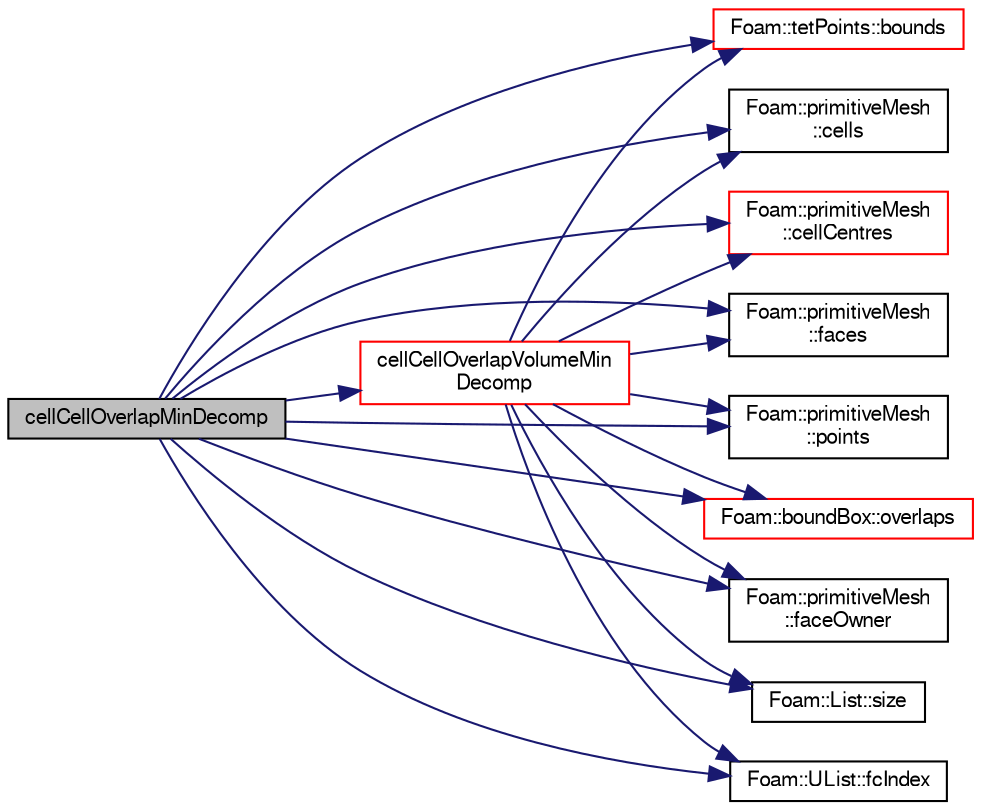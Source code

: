 digraph "cellCellOverlapMinDecomp"
{
  bgcolor="transparent";
  edge [fontname="FreeSans",fontsize="10",labelfontname="FreeSans",labelfontsize="10"];
  node [fontname="FreeSans",fontsize="10",shape=record];
  rankdir="LR";
  Node271 [label="cellCellOverlapMinDecomp",height=0.2,width=0.4,color="black", fillcolor="grey75", style="filled", fontcolor="black"];
  Node271 -> Node272 [color="midnightblue",fontsize="10",style="solid",fontname="FreeSans"];
  Node272 [label="Foam::tetPoints::bounds",height=0.2,width=0.4,color="red",URL="$a27582.html#a4c997257ae2c5bbccabf1868b704996d",tooltip="Calculate the bounding box. "];
  Node271 -> Node279 [color="midnightblue",fontsize="10",style="solid",fontname="FreeSans"];
  Node279 [label="cellCellOverlapVolumeMin\lDecomp",height=0.2,width=0.4,color="red",URL="$a25482.html#a24b9e4efb85a09262259b15b153775b6",tooltip="Calculates the overlap volume. "];
  Node279 -> Node280 [color="midnightblue",fontsize="10",style="solid",fontname="FreeSans"];
  Node280 [label="Foam::primitiveMesh\l::cells",height=0.2,width=0.4,color="black",URL="$a27530.html#af19bf800d725a623c7b1d0101d65e7d3"];
  Node279 -> Node281 [color="midnightblue",fontsize="10",style="solid",fontname="FreeSans"];
  Node281 [label="Foam::primitiveMesh\l::cellCentres",height=0.2,width=0.4,color="red",URL="$a27530.html#a7300aee2989c6ec70e39436816461902"];
  Node279 -> Node330 [color="midnightblue",fontsize="10",style="solid",fontname="FreeSans"];
  Node330 [label="Foam::primitiveMesh\l::faces",height=0.2,width=0.4,color="black",URL="$a27530.html#a3669b3b29537f3a55bbd2ffa8c749f41",tooltip="Return faces. "];
  Node279 -> Node336 [color="midnightblue",fontsize="10",style="solid",fontname="FreeSans"];
  Node336 [label="Foam::primitiveMesh\l::points",height=0.2,width=0.4,color="black",URL="$a27530.html#ad0e408ab3f867b58e419eb1cd8c2dbb6",tooltip="Return mesh points. "];
  Node279 -> Node342 [color="midnightblue",fontsize="10",style="solid",fontname="FreeSans"];
  Node342 [label="Foam::boundBox::overlaps",height=0.2,width=0.4,color="red",URL="$a27102.html#a6caa823feb3f4b40eddaa16c88a35f7c",tooltip="Overlaps/touches boundingBox? "];
  Node279 -> Node340 [color="midnightblue",fontsize="10",style="solid",fontname="FreeSans"];
  Node340 [label="Foam::primitiveMesh\l::faceOwner",height=0.2,width=0.4,color="black",URL="$a27530.html#a95a88187f795e30779aa3bac679d9bfc",tooltip="Face face-owner addresing. "];
  Node279 -> Node334 [color="midnightblue",fontsize="10",style="solid",fontname="FreeSans"];
  Node334 [label="Foam::List::size",height=0.2,width=0.4,color="black",URL="$a25694.html#a8a5f6fa29bd4b500caf186f60245b384",tooltip="Override size to be inconsistent with allocated storage. "];
  Node279 -> Node346 [color="midnightblue",fontsize="10",style="solid",fontname="FreeSans"];
  Node346 [label="Foam::UList::fcIndex",height=0.2,width=0.4,color="black",URL="$a25698.html#a512534dbc231b74b95ff84902c1b2087",tooltip="Return the forward circular index, i.e. the next index. "];
  Node279 -> Node272 [color="midnightblue",fontsize="10",style="solid",fontname="FreeSans"];
  Node271 -> Node281 [color="midnightblue",fontsize="10",style="solid",fontname="FreeSans"];
  Node271 -> Node280 [color="midnightblue",fontsize="10",style="solid",fontname="FreeSans"];
  Node271 -> Node340 [color="midnightblue",fontsize="10",style="solid",fontname="FreeSans"];
  Node271 -> Node330 [color="midnightblue",fontsize="10",style="solid",fontname="FreeSans"];
  Node271 -> Node346 [color="midnightblue",fontsize="10",style="solid",fontname="FreeSans"];
  Node271 -> Node342 [color="midnightblue",fontsize="10",style="solid",fontname="FreeSans"];
  Node271 -> Node336 [color="midnightblue",fontsize="10",style="solid",fontname="FreeSans"];
  Node271 -> Node334 [color="midnightblue",fontsize="10",style="solid",fontname="FreeSans"];
}
